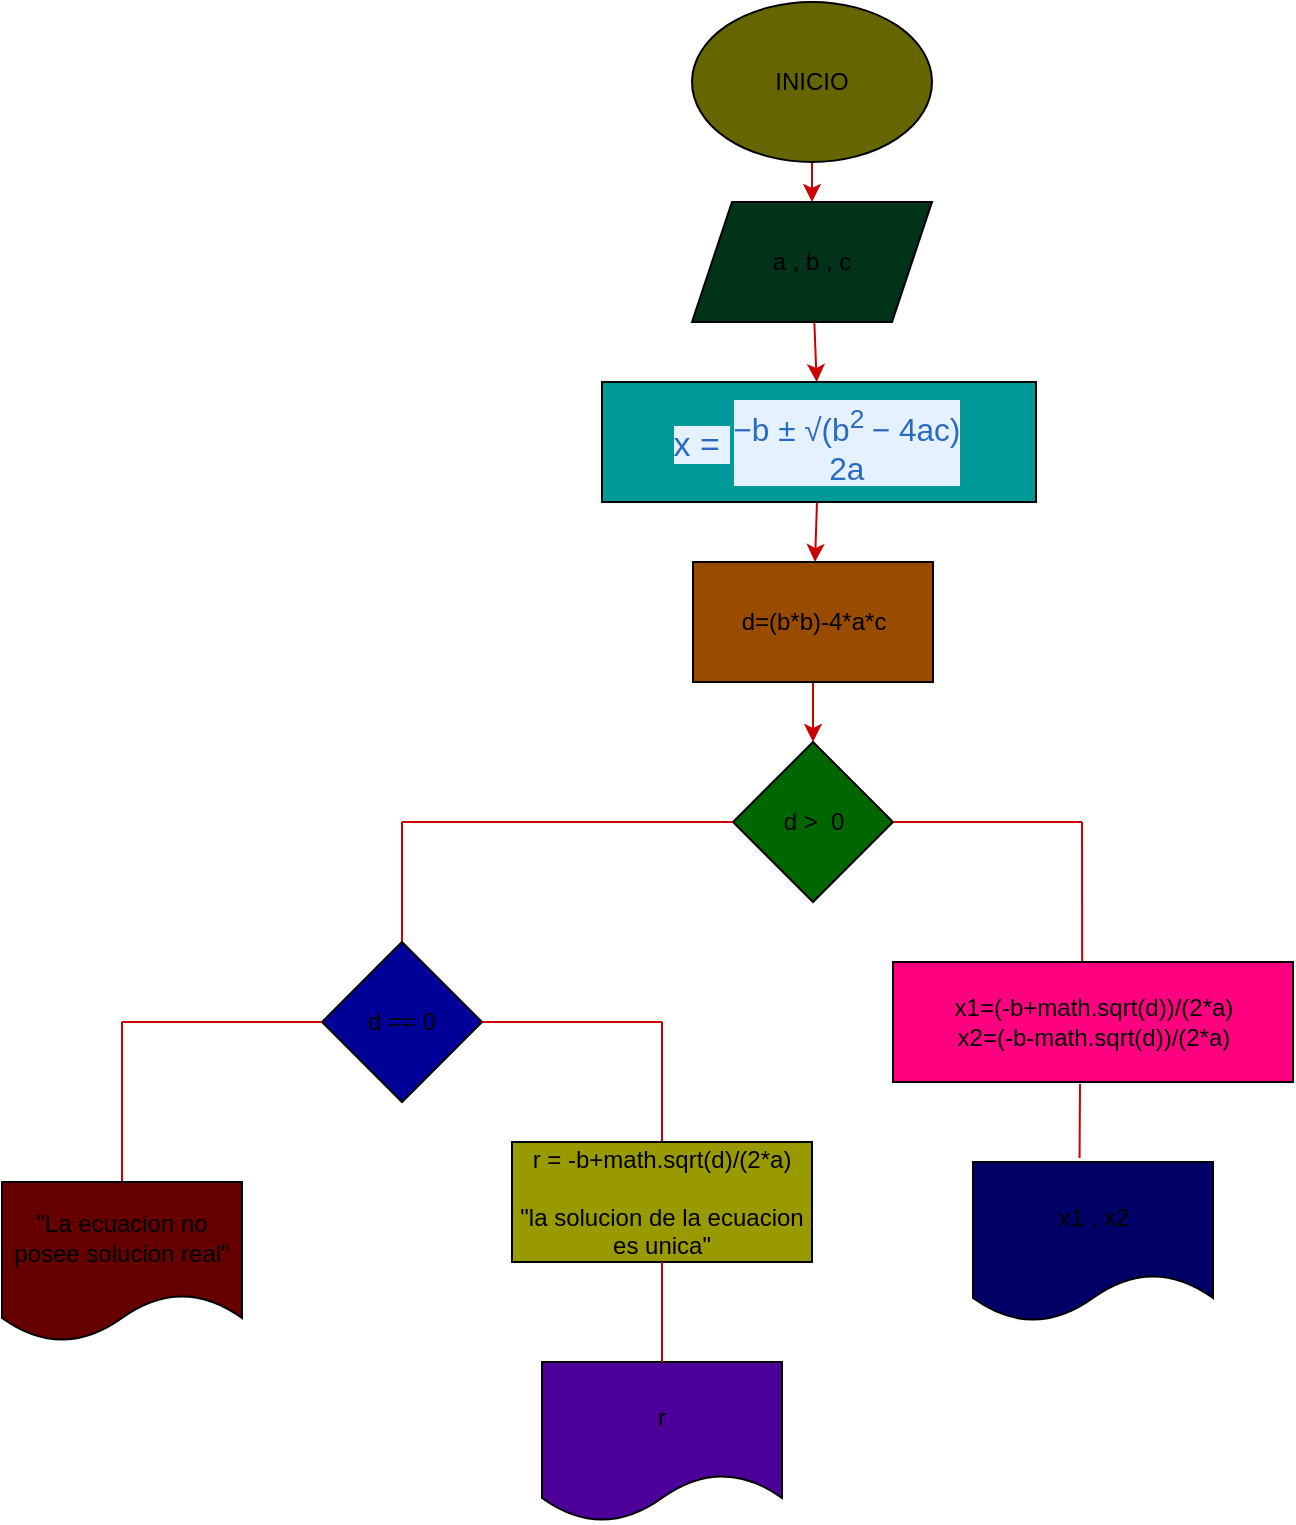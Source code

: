 <mxfile>
    <diagram id="uHgFKziQhfRGcWgcQsH4" name="Page-1">
        <mxGraphModel dx="986" dy="576" grid="1" gridSize="10" guides="1" tooltips="1" connect="1" arrows="1" fold="1" page="1" pageScale="1" pageWidth="850" pageHeight="1100" math="0" shadow="0">
            <root>
                <mxCell id="0"/>
                <mxCell id="1" parent="0"/>
                <mxCell id="4" value="" style="edgeStyle=none;html=1;strokeColor=#CC0000;" edge="1" parent="1" source="2" target="3">
                    <mxGeometry relative="1" as="geometry"/>
                </mxCell>
                <mxCell id="2" value="INICIO" style="ellipse;whiteSpace=wrap;html=1;fillColor=#666600;" vertex="1" parent="1">
                    <mxGeometry x="365" y="20" width="120" height="80" as="geometry"/>
                </mxCell>
                <mxCell id="6" value="" style="edgeStyle=none;html=1;strokeColor=#CC0000;" edge="1" parent="1" source="3" target="5">
                    <mxGeometry relative="1" as="geometry"/>
                </mxCell>
                <mxCell id="3" value="a , b , c" style="shape=parallelogram;perimeter=parallelogramPerimeter;whiteSpace=wrap;html=1;fixedSize=1;fillColor=#00331A;" vertex="1" parent="1">
                    <mxGeometry x="365" y="120" width="120" height="60" as="geometry"/>
                </mxCell>
                <mxCell id="10" value="" style="edgeStyle=none;html=1;strokeColor=#CC0000;" edge="1" parent="1" source="5" target="9">
                    <mxGeometry relative="1" as="geometry"/>
                </mxCell>
                <mxCell id="5" value="&lt;span style=&quot;color: rgb(41, 107, 194); font-family: Verdana, Arial, Tahoma, sans-serif; font-size: 17px; background-color: rgb(230, 241, 255);&quot;&gt;x =&amp;nbsp;&lt;/span&gt;&lt;span style=&quot;display: inline-table; vertical-align: 40%; margin: 0px 2px; border-collapse: collapse; color: rgb(41, 107, 194); font-family: Verdana, Arial, Tahoma, sans-serif; font-size: 17px; background-color: rgb(230, 241, 255);&quot; class=&quot;intbl&quot;&gt;&lt;span style=&quot;display: table-row; border-bottom: solid var(--txtClr) 1px; font-size: 15.81px; font-style: inherit; line-height: 20.553px;&quot;&gt;−b ± √(b&lt;sup&gt;2&amp;nbsp;&lt;/sup&gt;− 4ac)&lt;/span&gt;&lt;span style=&quot;display: table-row; font-weight: inherit; font-size: 15.81px; line-height: 17.391px;&quot;&gt;2a&lt;/span&gt;&lt;/span&gt;" style="whiteSpace=wrap;html=1;fillColor=#009999;" vertex="1" parent="1">
                    <mxGeometry x="320" y="210" width="217" height="60" as="geometry"/>
                </mxCell>
                <mxCell id="12" value="" style="edgeStyle=none;html=1;strokeColor=#CC0000;" edge="1" parent="1" source="9" target="11">
                    <mxGeometry relative="1" as="geometry"/>
                </mxCell>
                <mxCell id="9" value="d=(b*b)-4*a*c" style="whiteSpace=wrap;html=1;fillColor=#994C00;" vertex="1" parent="1">
                    <mxGeometry x="365.5" y="300" width="120" height="60" as="geometry"/>
                </mxCell>
                <mxCell id="11" value="d &amp;gt;&amp;nbsp; 0" style="rhombus;whiteSpace=wrap;html=1;fillColor=#006600;" vertex="1" parent="1">
                    <mxGeometry x="385.5" y="390" width="80" height="80" as="geometry"/>
                </mxCell>
                <mxCell id="14" value="" style="endArrow=none;html=1;exitX=1;exitY=0.5;exitDx=0;exitDy=0;strokeColor=#CC0000;" edge="1" parent="1" source="11">
                    <mxGeometry width="50" height="50" relative="1" as="geometry">
                        <mxPoint x="485" y="480" as="sourcePoint"/>
                        <mxPoint x="560" y="430" as="targetPoint"/>
                    </mxGeometry>
                </mxCell>
                <mxCell id="15" value="" style="endArrow=none;html=1;exitX=0.473;exitY=0.167;exitDx=0;exitDy=0;exitPerimeter=0;strokeColor=#CC0000;" edge="1" parent="1" source="21">
                    <mxGeometry width="50" height="50" relative="1" as="geometry">
                        <mxPoint x="560" y="520" as="sourcePoint"/>
                        <mxPoint x="560" y="430" as="targetPoint"/>
                    </mxGeometry>
                </mxCell>
                <mxCell id="19" value="" style="endArrow=none;html=1;entryX=0;entryY=0.5;entryDx=0;entryDy=0;strokeColor=#CC0000;" edge="1" parent="1" target="11">
                    <mxGeometry width="50" height="50" relative="1" as="geometry">
                        <mxPoint x="220" y="430" as="sourcePoint"/>
                        <mxPoint x="333" y="405" as="targetPoint"/>
                    </mxGeometry>
                </mxCell>
                <mxCell id="20" value="" style="endArrow=none;html=1;exitX=0.5;exitY=0;exitDx=0;exitDy=0;strokeColor=#CC0000;" edge="1" parent="1" source="22">
                    <mxGeometry width="50" height="50" relative="1" as="geometry">
                        <mxPoint x="290" y="520" as="sourcePoint"/>
                        <mxPoint x="220" y="430" as="targetPoint"/>
                    </mxGeometry>
                </mxCell>
                <mxCell id="21" value="x1=(-b+math.sqrt(d))/(2*a)&lt;br&gt;x2=(-b-math.sqrt(d))/(2*a)" style="rounded=0;whiteSpace=wrap;html=1;fillColor=#FF0080;" vertex="1" parent="1">
                    <mxGeometry x="465.5" y="500" width="200" height="60" as="geometry"/>
                </mxCell>
                <mxCell id="22" value="d == 0" style="rhombus;whiteSpace=wrap;html=1;fillColor=#000099;" vertex="1" parent="1">
                    <mxGeometry x="180" y="490" width="80" height="80" as="geometry"/>
                </mxCell>
                <mxCell id="23" value="" style="endArrow=none;html=1;exitX=1;exitY=0.5;exitDx=0;exitDy=0;strokeColor=#CC0000;" edge="1" parent="1" source="22">
                    <mxGeometry width="50" height="50" relative="1" as="geometry">
                        <mxPoint x="283" y="555" as="sourcePoint"/>
                        <mxPoint x="350" y="530" as="targetPoint"/>
                    </mxGeometry>
                </mxCell>
                <mxCell id="24" value="" style="endArrow=none;html=1;exitX=0.5;exitY=0;exitDx=0;exitDy=0;strokeColor=#CC0000;" edge="1" parent="1" source="25">
                    <mxGeometry width="50" height="50" relative="1" as="geometry">
                        <mxPoint x="350" y="600" as="sourcePoint"/>
                        <mxPoint x="350" y="530" as="targetPoint"/>
                    </mxGeometry>
                </mxCell>
                <mxCell id="25" value="r = -b+math.sqrt(d)/(2*a)&lt;br&gt;&lt;br&gt;&quot;la solucion de la ecuacion es unica&quot;" style="rounded=0;whiteSpace=wrap;html=1;fillColor=#999900;" vertex="1" parent="1">
                    <mxGeometry x="275" y="590" width="150" height="60" as="geometry"/>
                </mxCell>
                <mxCell id="26" value="" style="endArrow=none;html=1;entryX=0;entryY=0.5;entryDx=0;entryDy=0;strokeColor=#CC0000;" edge="1" parent="1" target="22">
                    <mxGeometry width="50" height="50" relative="1" as="geometry">
                        <mxPoint x="80" y="530" as="sourcePoint"/>
                        <mxPoint x="140" y="540" as="targetPoint"/>
                    </mxGeometry>
                </mxCell>
                <mxCell id="27" value="" style="endArrow=none;html=1;exitX=0.5;exitY=0;exitDx=0;exitDy=0;strokeColor=#CC0000;" edge="1" parent="1" source="33">
                    <mxGeometry width="50" height="50" relative="1" as="geometry">
                        <mxPoint x="80" y="600" as="sourcePoint"/>
                        <mxPoint x="80" y="530" as="targetPoint"/>
                    </mxGeometry>
                </mxCell>
                <mxCell id="29" value="r" style="shape=document;whiteSpace=wrap;html=1;boundedLbl=1;fillColor=#4C0099;" vertex="1" parent="1">
                    <mxGeometry x="290" y="700" width="120" height="80" as="geometry"/>
                </mxCell>
                <mxCell id="30" value="" style="endArrow=none;html=1;entryX=0.5;entryY=1;entryDx=0;entryDy=0;exitX=0.5;exitY=0;exitDx=0;exitDy=0;strokeColor=#CC0000;" edge="1" parent="1" source="29" target="25">
                    <mxGeometry width="50" height="50" relative="1" as="geometry">
                        <mxPoint x="410" y="700" as="sourcePoint"/>
                        <mxPoint x="460" y="650" as="targetPoint"/>
                    </mxGeometry>
                </mxCell>
                <mxCell id="31" value="x1 , x2" style="shape=document;whiteSpace=wrap;html=1;boundedLbl=1;fillColor=#000066;" vertex="1" parent="1">
                    <mxGeometry x="505.5" y="600" width="120" height="80" as="geometry"/>
                </mxCell>
                <mxCell id="32" value="" style="endArrow=none;html=1;exitX=0.444;exitY=-0.025;exitDx=0;exitDy=0;exitPerimeter=0;strokeColor=#CC0000;" edge="1" parent="1" source="31">
                    <mxGeometry width="50" height="50" relative="1" as="geometry">
                        <mxPoint x="559" y="620" as="sourcePoint"/>
                        <mxPoint x="559" y="561" as="targetPoint"/>
                    </mxGeometry>
                </mxCell>
                <mxCell id="33" value="&quot;La ecuacion no posee solucion real&quot;" style="shape=document;whiteSpace=wrap;html=1;boundedLbl=1;fillColor=#660000;" vertex="1" parent="1">
                    <mxGeometry x="20" y="610" width="120" height="80" as="geometry"/>
                </mxCell>
            </root>
        </mxGraphModel>
    </diagram>
</mxfile>